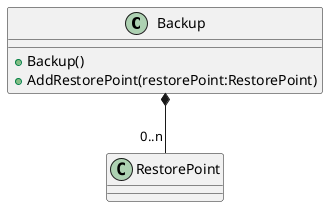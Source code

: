 @startuml
class Backup {
    + Backup()
    + AddRestorePoint(restorePoint:RestorePoint)
}

Backup *-- "0..n" RestorePoint
@enduml

